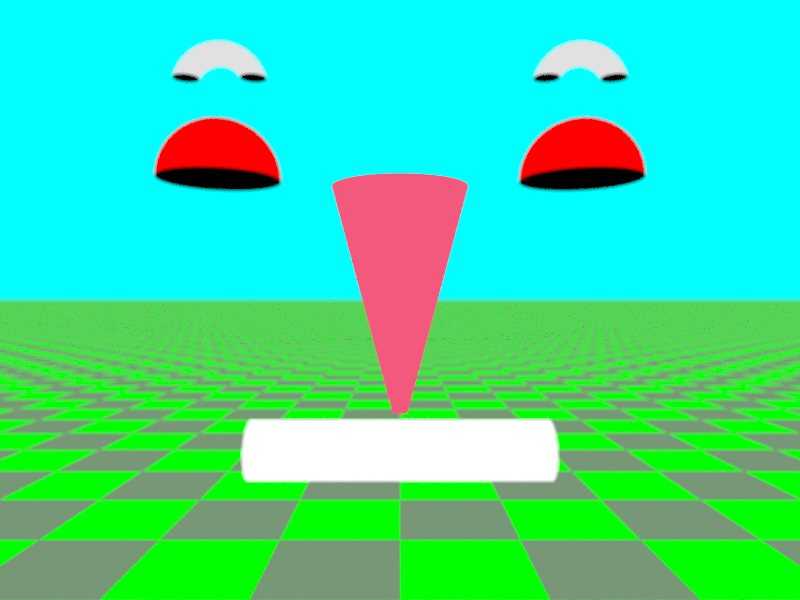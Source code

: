   #include "colors.inc"
  #include "shapes.inc"
  #include "textures.inc"
  #include "colors.inc"    // The include files contain
  #include "stones.inc"    // pre-defined scene elements
  #include "textures.inc"    // pre-defined scene elements
  #include "shapes.inc"
  #include "glass.inc"
  #include "metals.inc"
  #include "woods.inc"
  background { color Cyan }
  cone {
    <0, .25, -6>, 0.05
    <0, 1.75, -6>, 0.45
    pigment {Col_Glass_Ruby}
    finish {
        ambient .2
        diffuse .6
        specular .75
        roughness .001
        reflection {
           .5
        }
      
    }
    }
    
   #declare Half_Circle = difference {
    sphere {
        <0, 1, 0>, 1
        material{
            texture{
            pigment{ Red }
            finish{
            conserve_energy
            diffuse 0.6
            ambient 0
            specular 0.5
            roughness 0.05
            reflection{0 1 fresnel on metallic 0}
            }
        }
        interior{ior 1.16}
        }
    }
    box {
        <2,-1,2>, <-2,1,-2>
    }
  }
    
   
   object {
      Half_Circle
      translate <3,2,0>
    }
    
    object {
      Half_Circle
      translate <-3,2,0>
    }
  
  cylinder {
    <-.5, .5, -8>, <.5, .5, -8>, .1
    pigment { White } 
    finish { reflection {.6} ambient 0 diffuse 0 }
  }
  
  #declare Half_Torus = difference {
    torus {
      .6,.2
      sturm
      rotate x*-90  // so we can see it from the top
      pigment {Gray}
      finish {
      ambient .1
      diffuse .4
      reflection .25
      specular 1
      metallic
    }
    }
    box { <-5, -5, -1>, <5, .2, 1> }
  }
  
  object {
    Half_Torus
    translate <3,4.5,0>
  }
  
  object {
    Half_Torus
    translate <-3,4.5,0>
  }
     
    
    
  plane {
    y, -1.0
    pigment {
      checker color DarkGreen  color Green
    }
  }
  
  light_source {
    <-2, 3, 0>
    color White
    jitter
  }
  
  light_source {
    <2, 3, 0>
    color White
    jitter
  }
  
  camera {
    location <0.0, 1.0, -10.0>
    look_at  <0.0, 1.0,  0.0>
  //  focal_point <-6, 1, 30>    // blue cylinder in focus
  //  focal_point < 0, 1,  0>    // green box in focus
    focal_point < 1, 1, -7>    // pink sphere in focus
    aperture .075     // a nice compromise
  //  aperture 0.05    // almost everything is in focus
  //  aperture 1.5     // much blurring
  //  blur_samples 4       // fewer samples, faster to render
    blur_samples 100      // more samples, higher quality image
  }